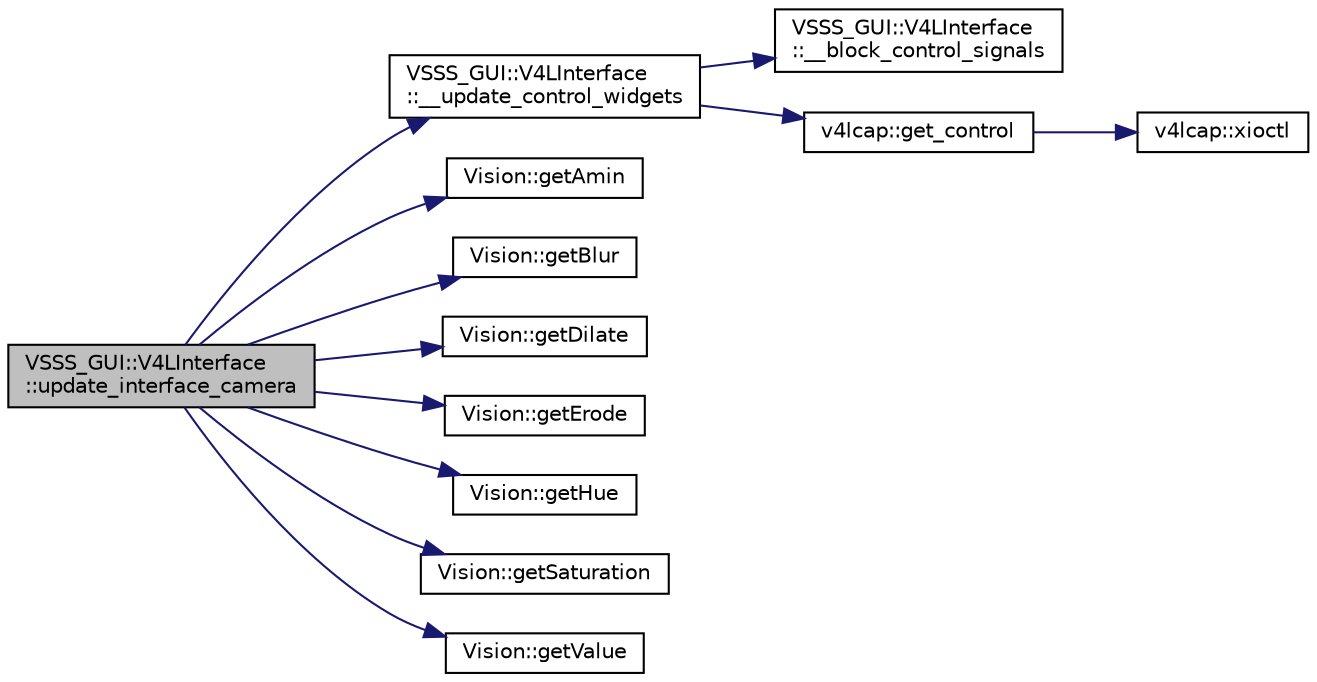 digraph "VSSS_GUI::V4LInterface::update_interface_camera"
{
 // INTERACTIVE_SVG=YES
  edge [fontname="Helvetica",fontsize="10",labelfontname="Helvetica",labelfontsize="10"];
  node [fontname="Helvetica",fontsize="10",shape=record];
  rankdir="LR";
  Node748 [label="VSSS_GUI::V4LInterface\l::update_interface_camera",height=0.2,width=0.4,color="black", fillcolor="grey75", style="filled", fontcolor="black"];
  Node748 -> Node749 [color="midnightblue",fontsize="10",style="solid",fontname="Helvetica"];
  Node749 [label="VSSS_GUI::V4LInterface\l::__update_control_widgets",height=0.2,width=0.4,color="black", fillcolor="white", style="filled",URL="$class_v_s_s_s___g_u_i_1_1_v4_l_interface.html#afbb5daccfdce20180578025c108ef65b"];
  Node749 -> Node750 [color="midnightblue",fontsize="10",style="solid",fontname="Helvetica"];
  Node750 [label="VSSS_GUI::V4LInterface\l::__block_control_signals",height=0.2,width=0.4,color="black", fillcolor="white", style="filled",URL="$class_v_s_s_s___g_u_i_1_1_v4_l_interface.html#a677d3f2d0246528bafd19cf2d3dccf98"];
  Node749 -> Node751 [color="midnightblue",fontsize="10",style="solid",fontname="Helvetica"];
  Node751 [label="v4lcap::get_control",height=0.2,width=0.4,color="black", fillcolor="white", style="filled",URL="$classv4lcap.html#affd6d918400a56e165d7a3e4fab8bdae",tooltip="Get the control object. "];
  Node751 -> Node752 [color="midnightblue",fontsize="10",style="solid",fontname="Helvetica"];
  Node752 [label="v4lcap::xioctl",height=0.2,width=0.4,color="black", fillcolor="white", style="filled",URL="$classv4lcap.html#ab5aaa5a8c0df17f5ca57e0b5170232cb"];
  Node748 -> Node753 [color="midnightblue",fontsize="10",style="solid",fontname="Helvetica"];
  Node753 [label="Vision::getAmin",height=0.2,width=0.4,color="black", fillcolor="white", style="filled",URL="$class_vision.html#a563041d47d11e0912227c3ce87dcc22e"];
  Node748 -> Node754 [color="midnightblue",fontsize="10",style="solid",fontname="Helvetica"];
  Node754 [label="Vision::getBlur",height=0.2,width=0.4,color="black", fillcolor="white", style="filled",URL="$class_vision.html#ad15cc7e3c696c7f52e30e7974337c74f"];
  Node748 -> Node755 [color="midnightblue",fontsize="10",style="solid",fontname="Helvetica"];
  Node755 [label="Vision::getDilate",height=0.2,width=0.4,color="black", fillcolor="white", style="filled",URL="$class_vision.html#a0d07157e3d9bb577940f03365c8f57e8"];
  Node748 -> Node756 [color="midnightblue",fontsize="10",style="solid",fontname="Helvetica"];
  Node756 [label="Vision::getErode",height=0.2,width=0.4,color="black", fillcolor="white", style="filled",URL="$class_vision.html#a6cc4617b0af832b4cb94e00cc845c317"];
  Node748 -> Node757 [color="midnightblue",fontsize="10",style="solid",fontname="Helvetica"];
  Node757 [label="Vision::getHue",height=0.2,width=0.4,color="black", fillcolor="white", style="filled",URL="$class_vision.html#adc6eb838fa27551430516e80a547a6bd"];
  Node748 -> Node758 [color="midnightblue",fontsize="10",style="solid",fontname="Helvetica"];
  Node758 [label="Vision::getSaturation",height=0.2,width=0.4,color="black", fillcolor="white", style="filled",URL="$class_vision.html#a023ff4cc4ee3a88125fd2a3c60d1b529"];
  Node748 -> Node759 [color="midnightblue",fontsize="10",style="solid",fontname="Helvetica"];
  Node759 [label="Vision::getValue",height=0.2,width=0.4,color="black", fillcolor="white", style="filled",URL="$class_vision.html#a04d1bcce0fd15a5d66752723f21c0dea"];
}
